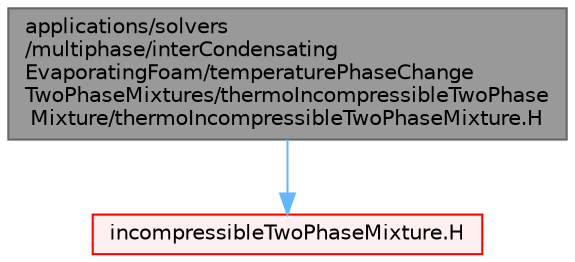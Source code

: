 digraph "applications/solvers/multiphase/interCondensatingEvaporatingFoam/temperaturePhaseChangeTwoPhaseMixtures/thermoIncompressibleTwoPhaseMixture/thermoIncompressibleTwoPhaseMixture.H"
{
 // LATEX_PDF_SIZE
  bgcolor="transparent";
  edge [fontname=Helvetica,fontsize=10,labelfontname=Helvetica,labelfontsize=10];
  node [fontname=Helvetica,fontsize=10,shape=box,height=0.2,width=0.4];
  Node1 [id="Node000001",label="applications/solvers\l/multiphase/interCondensating\lEvaporatingFoam/temperaturePhaseChange\lTwoPhaseMixtures/thermoIncompressibleTwoPhase\lMixture/thermoIncompressibleTwoPhaseMixture.H",height=0.2,width=0.4,color="gray40", fillcolor="grey60", style="filled", fontcolor="black",tooltip=" "];
  Node1 -> Node2 [id="edge1_Node000001_Node000002",color="steelblue1",style="solid",tooltip=" "];
  Node2 [id="Node000002",label="incompressibleTwoPhaseMixture.H",height=0.2,width=0.4,color="red", fillcolor="#FFF0F0", style="filled",URL="$incompressibleTwoPhaseMixture_8H.html",tooltip=" "];
}
